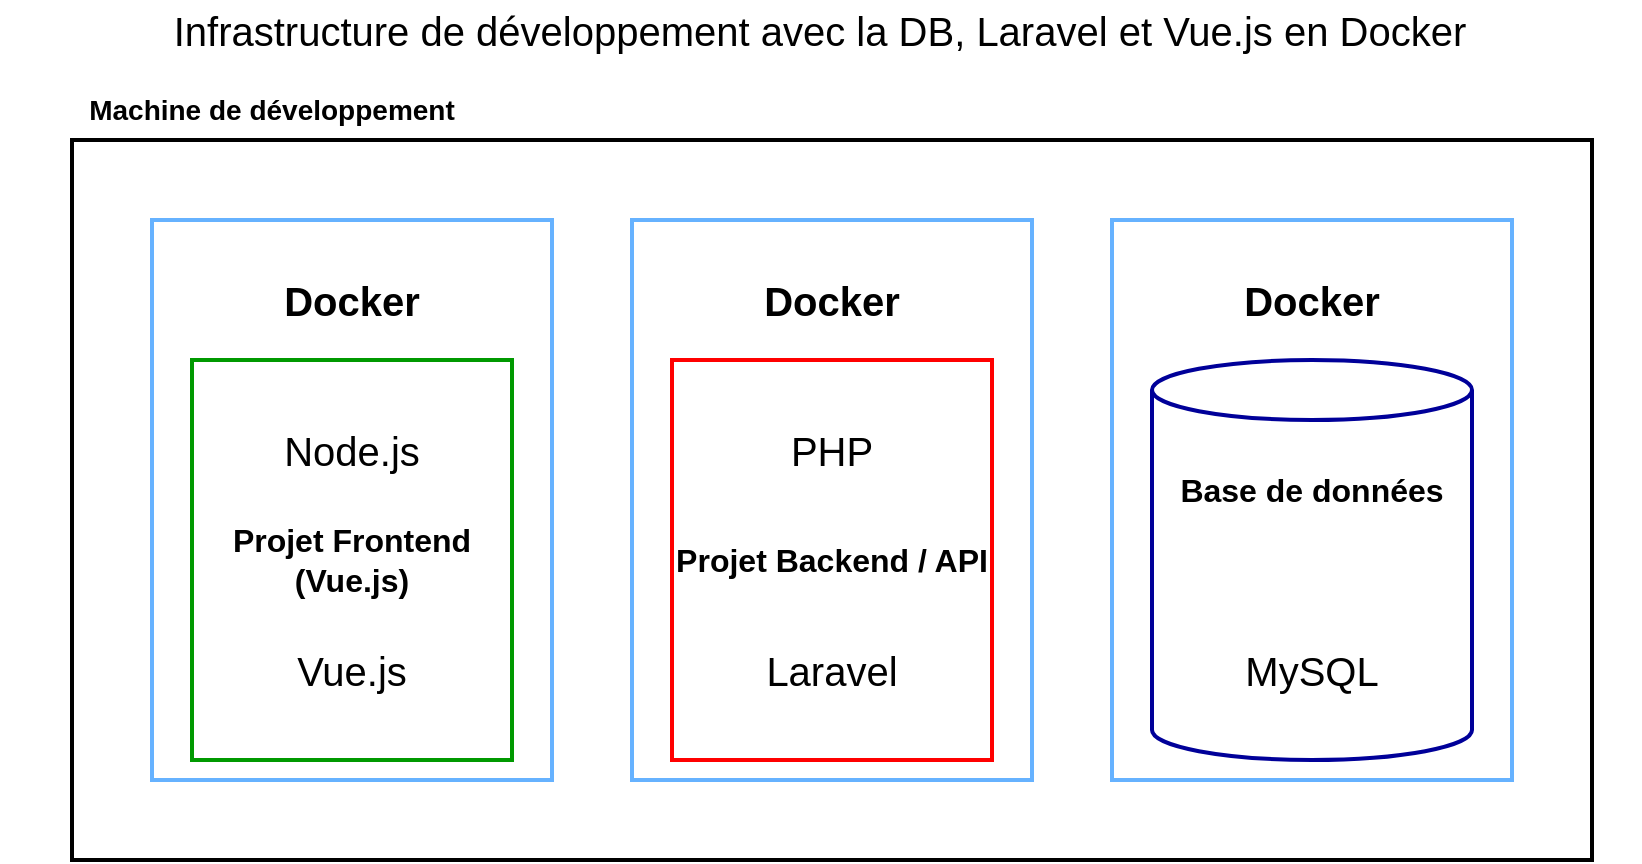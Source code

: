 <mxfile version="17.4.2" type="device"><diagram id="e5cUrdkydb-ngxUuPbP0" name="Infrastructure DB + Laravel Docker"><mxGraphModel dx="1038" dy="641" grid="1" gridSize="10" guides="1" tooltips="1" connect="1" arrows="1" fold="1" page="1" pageScale="1" pageWidth="827" pageHeight="1169" math="0" shadow="0"><root><mxCell id="ZVXx9Sijlcg7XHccWKAX-0"/><mxCell id="ZVXx9Sijlcg7XHccWKAX-1" parent="ZVXx9Sijlcg7XHccWKAX-0"/><mxCell id="fnmC4cnMcTdG8ZlXIt8I-2" value="" style="rounded=0;whiteSpace=wrap;html=1;fontSize=14;strokeWidth=2;fillColor=none;strokeColor=#66B2FF;" parent="ZVXx9Sijlcg7XHccWKAX-1" vertex="1"><mxGeometry x="560" y="110" width="200" height="280" as="geometry"/></mxCell><mxCell id="zAes5nKSPiBuCzGRkJXu-0" value="" style="rounded=0;whiteSpace=wrap;html=1;fillColor=none;strokeWidth=2;" parent="ZVXx9Sijlcg7XHccWKAX-1" vertex="1"><mxGeometry x="40" y="70" width="760" height="360" as="geometry"/></mxCell><mxCell id="zAes5nKSPiBuCzGRkJXu-2" value="" style="rounded=0;whiteSpace=wrap;html=1;strokeWidth=2;fillColor=none;fontSize=14;strokeColor=#66B2FF;" parent="ZVXx9Sijlcg7XHccWKAX-1" vertex="1"><mxGeometry x="80" y="110" width="200" height="280" as="geometry"/></mxCell><mxCell id="mXrcL0pbb7X1L77aamxD-0" value="&lt;span style=&quot;font-size: 16px;&quot;&gt;Projet Frontend (Vue.js)&lt;/span&gt;" style="rounded=0;whiteSpace=wrap;html=1;strokeWidth=2;fillColor=none;fontSize=16;strokeColor=#009900;fontStyle=1" parent="ZVXx9Sijlcg7XHccWKAX-1" vertex="1"><mxGeometry x="100" y="180" width="160" height="200" as="geometry"/></mxCell><mxCell id="b0WyCLxM9OWj5-0vAjJ--0" value="" style="rounded=0;whiteSpace=wrap;html=1;fontSize=14;strokeWidth=2;fillColor=none;strokeColor=#66B2FF;" parent="ZVXx9Sijlcg7XHccWKAX-1" vertex="1"><mxGeometry x="320" y="110" width="200" height="280" as="geometry"/></mxCell><mxCell id="ZVXx9Sijlcg7XHccWKAX-2" value="Infrastructure de développement avec la DB, Laravel et Vue.js en Docker" style="text;html=1;strokeColor=none;fillColor=none;align=center;verticalAlign=middle;whiteSpace=wrap;rounded=0;fontSize=20;" parent="ZVXx9Sijlcg7XHccWKAX-1" vertex="1"><mxGeometry x="4" width="820" height="30" as="geometry"/></mxCell><mxCell id="zAes5nKSPiBuCzGRkJXu-1" value="&lt;span style=&quot;font-size: 14px;&quot;&gt;Machine de développement&lt;/span&gt;" style="text;html=1;strokeColor=none;fillColor=none;align=center;verticalAlign=middle;whiteSpace=wrap;rounded=0;fontStyle=1;fontSize=14;" parent="ZVXx9Sijlcg7XHccWKAX-1" vertex="1"><mxGeometry x="40" y="40" width="200" height="30" as="geometry"/></mxCell><mxCell id="zAes5nKSPiBuCzGRkJXu-3" value="Projet Backend / API" style="rounded=0;whiteSpace=wrap;html=1;strokeWidth=2;fillColor=none;fontSize=16;strokeColor=#FF0000;fontStyle=1" parent="ZVXx9Sijlcg7XHccWKAX-1" vertex="1"><mxGeometry x="340" y="180" width="160" height="200" as="geometry"/></mxCell><mxCell id="zAes5nKSPiBuCzGRkJXu-7" value="" style="shape=image;verticalLabelPosition=bottom;labelBackgroundColor=default;verticalAlign=top;aspect=fixed;imageAspect=0;image=https://cdn.freelogovectors.net/svg05/laravel-logo.svg;" parent="ZVXx9Sijlcg7XHccWKAX-1" vertex="1"><mxGeometry x="380" y="300" width="80" height="80" as="geometry"/></mxCell><mxCell id="fnmC4cnMcTdG8ZlXIt8I-0" value="" style="shape=cylinder3;whiteSpace=wrap;html=1;boundedLbl=1;backgroundOutline=1;size=15;strokeWidth=2;fillColor=none;fontSize=14;strokeColor=#000099;" parent="ZVXx9Sijlcg7XHccWKAX-1" vertex="1"><mxGeometry x="580" y="180" width="160" height="200" as="geometry"/></mxCell><mxCell id="fnmC4cnMcTdG8ZlXIt8I-4" value="Base de données" style="text;html=1;strokeColor=none;fillColor=none;align=center;verticalAlign=middle;whiteSpace=wrap;rounded=0;fontSize=16;fontStyle=1" parent="ZVXx9Sijlcg7XHccWKAX-1" vertex="1"><mxGeometry x="580" y="230" width="160" height="30" as="geometry"/></mxCell><mxCell id="y5ZX1jKaCWlKqTr3mZ7s-0" value="Node.js" style="text;html=1;strokeColor=none;fillColor=none;align=center;verticalAlign=middle;whiteSpace=wrap;rounded=0;fontSize=20;" vertex="1" parent="ZVXx9Sijlcg7XHccWKAX-1"><mxGeometry x="80" y="210" width="200" height="30" as="geometry"/></mxCell><mxCell id="y5ZX1jKaCWlKqTr3mZ7s-1" value="Vue.js" style="text;html=1;strokeColor=none;fillColor=none;align=center;verticalAlign=middle;whiteSpace=wrap;rounded=0;fontSize=20;" vertex="1" parent="ZVXx9Sijlcg7XHccWKAX-1"><mxGeometry x="80" y="320" width="200" height="30" as="geometry"/></mxCell><mxCell id="y5ZX1jKaCWlKqTr3mZ7s-2" value="PHP" style="text;html=1;strokeColor=none;fillColor=none;align=center;verticalAlign=middle;whiteSpace=wrap;rounded=0;fontSize=20;" vertex="1" parent="ZVXx9Sijlcg7XHccWKAX-1"><mxGeometry x="340" y="210" width="160" height="30" as="geometry"/></mxCell><mxCell id="y5ZX1jKaCWlKqTr3mZ7s-3" value="Laravel" style="text;html=1;strokeColor=none;fillColor=none;align=center;verticalAlign=middle;whiteSpace=wrap;rounded=0;fontSize=20;" vertex="1" parent="ZVXx9Sijlcg7XHccWKAX-1"><mxGeometry x="340" y="320" width="160" height="30" as="geometry"/></mxCell><mxCell id="y5ZX1jKaCWlKqTr3mZ7s-4" value="MySQL" style="text;html=1;strokeColor=none;fillColor=none;align=center;verticalAlign=middle;whiteSpace=wrap;rounded=0;fontSize=20;" vertex="1" parent="ZVXx9Sijlcg7XHccWKAX-1"><mxGeometry x="580" y="320" width="160" height="30" as="geometry"/></mxCell><mxCell id="y5ZX1jKaCWlKqTr3mZ7s-5" value="Docker" style="text;html=1;strokeColor=none;fillColor=none;align=center;verticalAlign=middle;whiteSpace=wrap;rounded=0;fontSize=20;fontStyle=1" vertex="1" parent="ZVXx9Sijlcg7XHccWKAX-1"><mxGeometry x="560" y="135" width="200" height="30" as="geometry"/></mxCell><mxCell id="y5ZX1jKaCWlKqTr3mZ7s-6" value="Docker" style="text;html=1;strokeColor=none;fillColor=none;align=center;verticalAlign=middle;whiteSpace=wrap;rounded=0;fontSize=20;fontStyle=1" vertex="1" parent="ZVXx9Sijlcg7XHccWKAX-1"><mxGeometry x="320" y="135" width="200" height="30" as="geometry"/></mxCell><mxCell id="y5ZX1jKaCWlKqTr3mZ7s-7" value="Docker" style="text;html=1;strokeColor=none;fillColor=none;align=center;verticalAlign=middle;whiteSpace=wrap;rounded=0;fontSize=20;fontStyle=1" vertex="1" parent="ZVXx9Sijlcg7XHccWKAX-1"><mxGeometry x="80" y="135" width="200" height="30" as="geometry"/></mxCell></root></mxGraphModel></diagram></mxfile>